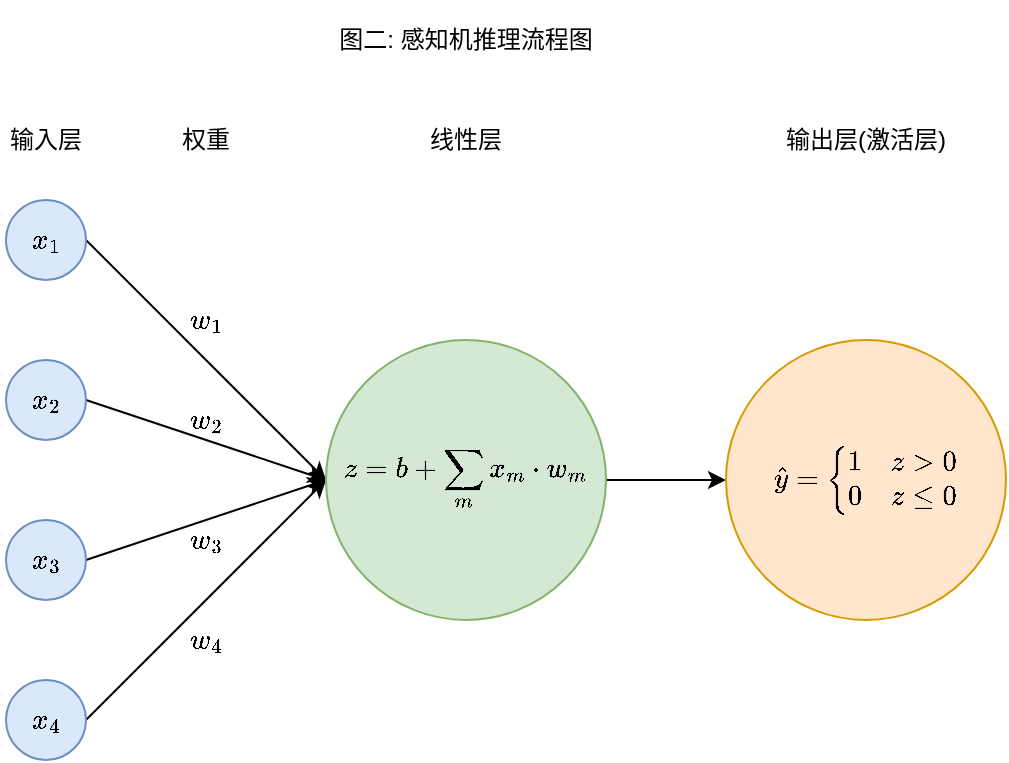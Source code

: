 <mxfile version="22.1.16" type="device" pages="5">
  <diagram id="07j1OjhgAhYcBWjfCWoS" name="perceptron">
    <mxGraphModel dx="1036" dy="615" grid="1" gridSize="10" guides="1" tooltips="1" connect="1" arrows="1" fold="1" page="1" pageScale="1" pageWidth="827" pageHeight="1169" math="1" shadow="0">
      <root>
        <mxCell id="0" />
        <mxCell id="1" parent="0" />
        <mxCell id="k7R2oD5fmh3lrp1kcowy-6" style="rounded=0;orthogonalLoop=1;jettySize=auto;html=1;exitX=1;exitY=0.5;exitDx=0;exitDy=0;entryX=0;entryY=0.5;entryDx=0;entryDy=0;" parent="1" source="k7R2oD5fmh3lrp1kcowy-1" target="k7R2oD5fmh3lrp1kcowy-5" edge="1">
          <mxGeometry relative="1" as="geometry" />
        </mxCell>
        <mxCell id="k7R2oD5fmh3lrp1kcowy-1" value="$$x_1$$" style="ellipse;whiteSpace=wrap;html=1;aspect=fixed;fillColor=#dae8fc;strokeColor=#6c8ebf;" parent="1" vertex="1">
          <mxGeometry x="120" y="140" width="40" height="40" as="geometry" />
        </mxCell>
        <mxCell id="k7R2oD5fmh3lrp1kcowy-7" style="edgeStyle=none;rounded=0;orthogonalLoop=1;jettySize=auto;html=1;exitX=1;exitY=0.5;exitDx=0;exitDy=0;entryX=0;entryY=0.5;entryDx=0;entryDy=0;" parent="1" source="k7R2oD5fmh3lrp1kcowy-2" target="k7R2oD5fmh3lrp1kcowy-5" edge="1">
          <mxGeometry relative="1" as="geometry" />
        </mxCell>
        <mxCell id="k7R2oD5fmh3lrp1kcowy-2" value="&lt;span style=&quot;white-space: normal&quot;&gt;$$x_2$$&lt;/span&gt;" style="ellipse;whiteSpace=wrap;html=1;aspect=fixed;fillColor=#dae8fc;strokeColor=#6c8ebf;" parent="1" vertex="1">
          <mxGeometry x="120" y="220" width="40" height="40" as="geometry" />
        </mxCell>
        <mxCell id="k7R2oD5fmh3lrp1kcowy-9" style="edgeStyle=none;rounded=0;orthogonalLoop=1;jettySize=auto;html=1;exitX=1;exitY=0.5;exitDx=0;exitDy=0;entryX=0;entryY=0.5;entryDx=0;entryDy=0;" parent="1" source="k7R2oD5fmh3lrp1kcowy-3" target="k7R2oD5fmh3lrp1kcowy-5" edge="1">
          <mxGeometry relative="1" as="geometry" />
        </mxCell>
        <mxCell id="k7R2oD5fmh3lrp1kcowy-3" value="&lt;span style=&quot;white-space: normal&quot;&gt;$$x_3$$&lt;/span&gt;" style="ellipse;whiteSpace=wrap;html=1;aspect=fixed;fillColor=#dae8fc;strokeColor=#6c8ebf;" parent="1" vertex="1">
          <mxGeometry x="120" y="300" width="40" height="40" as="geometry" />
        </mxCell>
        <mxCell id="k7R2oD5fmh3lrp1kcowy-10" style="edgeStyle=none;rounded=0;orthogonalLoop=1;jettySize=auto;html=1;exitX=1;exitY=0.5;exitDx=0;exitDy=0;entryX=0;entryY=0.5;entryDx=0;entryDy=0;" parent="1" source="k7R2oD5fmh3lrp1kcowy-4" target="k7R2oD5fmh3lrp1kcowy-5" edge="1">
          <mxGeometry relative="1" as="geometry" />
        </mxCell>
        <mxCell id="k7R2oD5fmh3lrp1kcowy-4" value="&lt;span style=&quot;white-space: normal&quot;&gt;$$x_4$$&lt;/span&gt;" style="ellipse;whiteSpace=wrap;html=1;aspect=fixed;fillColor=#dae8fc;strokeColor=#6c8ebf;" parent="1" vertex="1">
          <mxGeometry x="120" y="380" width="40" height="40" as="geometry" />
        </mxCell>
        <mxCell id="k7R2oD5fmh3lrp1kcowy-19" style="edgeStyle=none;rounded=0;orthogonalLoop=1;jettySize=auto;html=1;exitX=1;exitY=0.5;exitDx=0;exitDy=0;entryX=0;entryY=0.5;entryDx=0;entryDy=0;" parent="1" source="k7R2oD5fmh3lrp1kcowy-5" target="k7R2oD5fmh3lrp1kcowy-18" edge="1">
          <mxGeometry relative="1" as="geometry" />
        </mxCell>
        <mxCell id="k7R2oD5fmh3lrp1kcowy-5" value="$$z = b + \sum_m x_m \cdot w_m$$" style="ellipse;whiteSpace=wrap;html=1;aspect=fixed;fillColor=#d5e8d4;strokeColor=#82b366;" parent="1" vertex="1">
          <mxGeometry x="280" y="210" width="140" height="140" as="geometry" />
        </mxCell>
        <mxCell id="k7R2oD5fmh3lrp1kcowy-14" value="$$w_1$$" style="text;html=1;strokeColor=none;fillColor=none;align=center;verticalAlign=middle;whiteSpace=wrap;rounded=0;" parent="1" vertex="1">
          <mxGeometry x="200" y="180" width="40" height="40" as="geometry" />
        </mxCell>
        <mxCell id="k7R2oD5fmh3lrp1kcowy-15" value="$$w_2$$" style="text;html=1;strokeColor=none;fillColor=none;align=center;verticalAlign=middle;whiteSpace=wrap;rounded=0;" parent="1" vertex="1">
          <mxGeometry x="200" y="230" width="40" height="40" as="geometry" />
        </mxCell>
        <mxCell id="k7R2oD5fmh3lrp1kcowy-16" value="$$w_3$$" style="text;html=1;strokeColor=none;fillColor=none;align=center;verticalAlign=middle;whiteSpace=wrap;rounded=0;" parent="1" vertex="1">
          <mxGeometry x="200" y="290" width="40" height="40" as="geometry" />
        </mxCell>
        <mxCell id="k7R2oD5fmh3lrp1kcowy-17" value="$$w_4$$" style="text;html=1;strokeColor=none;fillColor=none;align=center;verticalAlign=middle;whiteSpace=wrap;rounded=0;" parent="1" vertex="1">
          <mxGeometry x="200" y="340" width="40" height="40" as="geometry" />
        </mxCell>
        <mxCell id="k7R2oD5fmh3lrp1kcowy-18" value="$$\hat{y} = \begin{cases}1 &amp;amp; z \gt 0 \\ 0 &amp;amp; z \le 0\end{cases}$$" style="ellipse;whiteSpace=wrap;html=1;aspect=fixed;fillColor=#ffe6cc;strokeColor=#d79b00;" parent="1" vertex="1">
          <mxGeometry x="480" y="210" width="140" height="140" as="geometry" />
        </mxCell>
        <mxCell id="k7R2oD5fmh3lrp1kcowy-22" value="输入层" style="text;html=1;strokeColor=none;fillColor=none;align=center;verticalAlign=middle;whiteSpace=wrap;rounded=0;" parent="1" vertex="1">
          <mxGeometry x="120" y="100" width="40" height="20" as="geometry" />
        </mxCell>
        <mxCell id="k7R2oD5fmh3lrp1kcowy-23" value="权重" style="text;html=1;strokeColor=none;fillColor=none;align=center;verticalAlign=middle;whiteSpace=wrap;rounded=0;" parent="1" vertex="1">
          <mxGeometry x="200" y="100" width="40" height="20" as="geometry" />
        </mxCell>
        <mxCell id="k7R2oD5fmh3lrp1kcowy-25" value="线性层" style="text;html=1;strokeColor=none;fillColor=none;align=center;verticalAlign=middle;whiteSpace=wrap;rounded=0;" parent="1" vertex="1">
          <mxGeometry x="300" y="100" width="100" height="20" as="geometry" />
        </mxCell>
        <mxCell id="k7R2oD5fmh3lrp1kcowy-26" value="输出层(激活层)" style="text;html=1;strokeColor=none;fillColor=none;align=center;verticalAlign=middle;whiteSpace=wrap;rounded=0;" parent="1" vertex="1">
          <mxGeometry x="500" y="100" width="100" height="20" as="geometry" />
        </mxCell>
        <mxCell id="M_rCqGc4cpTwyKYhd22f-1" value="图二: 感知机推理流程图" style="text;html=1;strokeColor=none;fillColor=none;align=center;verticalAlign=middle;whiteSpace=wrap;rounded=0;" parent="1" vertex="1">
          <mxGeometry x="230" y="40" width="240" height="40" as="geometry" />
        </mxCell>
      </root>
    </mxGraphModel>
  </diagram>
  <diagram id="bD-orjiaFTkR2c7tQNlM" name="mlp">
    <mxGraphModel dx="1036" dy="615" grid="1" gridSize="10" guides="1" tooltips="1" connect="1" arrows="1" fold="1" page="1" pageScale="1" pageWidth="827" pageHeight="1169" math="1" shadow="0">
      <root>
        <mxCell id="NwXD3T8wOUbDdyyc-TCx-0" />
        <mxCell id="NwXD3T8wOUbDdyyc-TCx-1" parent="NwXD3T8wOUbDdyyc-TCx-0" />
        <mxCell id="jO3w2buOH5sLTsNzgfNj-0" style="rounded=0;orthogonalLoop=1;jettySize=auto;html=1;exitX=1;exitY=0.5;exitDx=0;exitDy=0;entryX=0;entryY=0.5;entryDx=0;entryDy=0;" parent="NwXD3T8wOUbDdyyc-TCx-1" source="jO3w2buOH5sLTsNzgfNj-1" target="jO3w2buOH5sLTsNzgfNj-9" edge="1">
          <mxGeometry relative="1" as="geometry" />
        </mxCell>
        <mxCell id="jO3w2buOH5sLTsNzgfNj-49" style="edgeStyle=none;rounded=0;orthogonalLoop=1;jettySize=auto;html=1;exitX=1;exitY=0.5;exitDx=0;exitDy=0;entryX=0;entryY=0.5;entryDx=0;entryDy=0;" parent="NwXD3T8wOUbDdyyc-TCx-1" source="jO3w2buOH5sLTsNzgfNj-1" target="jO3w2buOH5sLTsNzgfNj-48" edge="1">
          <mxGeometry relative="1" as="geometry" />
        </mxCell>
        <mxCell id="jO3w2buOH5sLTsNzgfNj-1" value="$$x_1$$" style="ellipse;whiteSpace=wrap;html=1;aspect=fixed;fillColor=#dae8fc;strokeColor=#6c8ebf;" parent="NwXD3T8wOUbDdyyc-TCx-1" vertex="1">
          <mxGeometry x="40" y="280" width="40" height="40" as="geometry" />
        </mxCell>
        <mxCell id="jO3w2buOH5sLTsNzgfNj-2" style="edgeStyle=none;rounded=0;orthogonalLoop=1;jettySize=auto;html=1;exitX=1;exitY=0.5;exitDx=0;exitDy=0;entryX=0;entryY=0.5;entryDx=0;entryDy=0;" parent="NwXD3T8wOUbDdyyc-TCx-1" source="jO3w2buOH5sLTsNzgfNj-3" target="jO3w2buOH5sLTsNzgfNj-9" edge="1">
          <mxGeometry relative="1" as="geometry" />
        </mxCell>
        <mxCell id="jO3w2buOH5sLTsNzgfNj-50" style="edgeStyle=none;rounded=0;orthogonalLoop=1;jettySize=auto;html=1;exitX=1;exitY=0.5;exitDx=0;exitDy=0;" parent="NwXD3T8wOUbDdyyc-TCx-1" source="jO3w2buOH5sLTsNzgfNj-3" edge="1">
          <mxGeometry relative="1" as="geometry">
            <mxPoint x="280" y="540" as="targetPoint" />
          </mxGeometry>
        </mxCell>
        <mxCell id="jO3w2buOH5sLTsNzgfNj-3" value="&lt;span style=&quot;white-space: normal&quot;&gt;$$x_2$$&lt;/span&gt;" style="ellipse;whiteSpace=wrap;html=1;aspect=fixed;fillColor=#dae8fc;strokeColor=#6c8ebf;" parent="NwXD3T8wOUbDdyyc-TCx-1" vertex="1">
          <mxGeometry x="40" y="360" width="40" height="40" as="geometry" />
        </mxCell>
        <mxCell id="jO3w2buOH5sLTsNzgfNj-4" style="edgeStyle=none;rounded=0;orthogonalLoop=1;jettySize=auto;html=1;exitX=1;exitY=0.5;exitDx=0;exitDy=0;entryX=0;entryY=0.5;entryDx=0;entryDy=0;" parent="NwXD3T8wOUbDdyyc-TCx-1" source="jO3w2buOH5sLTsNzgfNj-5" target="jO3w2buOH5sLTsNzgfNj-9" edge="1">
          <mxGeometry relative="1" as="geometry" />
        </mxCell>
        <mxCell id="jO3w2buOH5sLTsNzgfNj-51" style="edgeStyle=none;rounded=0;orthogonalLoop=1;jettySize=auto;html=1;exitX=1;exitY=0.5;exitDx=0;exitDy=0;" parent="NwXD3T8wOUbDdyyc-TCx-1" source="jO3w2buOH5sLTsNzgfNj-5" edge="1">
          <mxGeometry relative="1" as="geometry">
            <mxPoint x="280" y="540" as="targetPoint" />
          </mxGeometry>
        </mxCell>
        <mxCell id="jO3w2buOH5sLTsNzgfNj-5" value="&lt;span style=&quot;white-space: normal&quot;&gt;$$x_3$$&lt;/span&gt;" style="ellipse;whiteSpace=wrap;html=1;aspect=fixed;fillColor=#dae8fc;strokeColor=#6c8ebf;" parent="NwXD3T8wOUbDdyyc-TCx-1" vertex="1">
          <mxGeometry x="40" y="440" width="40" height="40" as="geometry" />
        </mxCell>
        <mxCell id="jO3w2buOH5sLTsNzgfNj-6" style="edgeStyle=none;rounded=0;orthogonalLoop=1;jettySize=auto;html=1;exitX=1;exitY=0.5;exitDx=0;exitDy=0;entryX=0;entryY=0.5;entryDx=0;entryDy=0;" parent="NwXD3T8wOUbDdyyc-TCx-1" source="jO3w2buOH5sLTsNzgfNj-7" target="jO3w2buOH5sLTsNzgfNj-9" edge="1">
          <mxGeometry relative="1" as="geometry" />
        </mxCell>
        <mxCell id="jO3w2buOH5sLTsNzgfNj-52" style="edgeStyle=none;rounded=0;orthogonalLoop=1;jettySize=auto;html=1;exitX=1;exitY=0.5;exitDx=0;exitDy=0;" parent="NwXD3T8wOUbDdyyc-TCx-1" source="jO3w2buOH5sLTsNzgfNj-7" edge="1">
          <mxGeometry relative="1" as="geometry">
            <mxPoint x="280" y="540" as="targetPoint" />
          </mxGeometry>
        </mxCell>
        <mxCell id="jO3w2buOH5sLTsNzgfNj-7" value="&lt;span style=&quot;white-space: normal&quot;&gt;$$x_4$$&lt;/span&gt;" style="ellipse;whiteSpace=wrap;html=1;aspect=fixed;fillColor=#dae8fc;strokeColor=#6c8ebf;" parent="NwXD3T8wOUbDdyyc-TCx-1" vertex="1">
          <mxGeometry x="40" y="520" width="40" height="40" as="geometry" />
        </mxCell>
        <mxCell id="jO3w2buOH5sLTsNzgfNj-53" style="edgeStyle=none;rounded=0;orthogonalLoop=1;jettySize=auto;html=1;exitX=1;exitY=0.5;exitDx=0;exitDy=0;entryX=0;entryY=0.5;entryDx=0;entryDy=0;" parent="NwXD3T8wOUbDdyyc-TCx-1" source="jO3w2buOH5sLTsNzgfNj-9" target="jO3w2buOH5sLTsNzgfNj-34" edge="1">
          <mxGeometry relative="1" as="geometry" />
        </mxCell>
        <mxCell id="jO3w2buOH5sLTsNzgfNj-9" value="$$a_1 = \sigma \left ( b^h_1 + \sum_m x_m \cdot w^h_{1m} \right )$$" style="ellipse;whiteSpace=wrap;html=1;aspect=fixed;fillColor=#d5e8d4;strokeColor=#82b366;" parent="NwXD3T8wOUbDdyyc-TCx-1" vertex="1">
          <mxGeometry x="279" y="200" width="200" height="200" as="geometry" />
        </mxCell>
        <mxCell id="jO3w2buOH5sLTsNzgfNj-34" value="$$\hat{y} = b^o + \sum_n a_n \cdot w_n^o$$" style="ellipse;whiteSpace=wrap;html=1;aspect=fixed;fillColor=#ffe6cc;strokeColor=#d79b00;" parent="NwXD3T8wOUbDdyyc-TCx-1" vertex="1">
          <mxGeometry x="600" y="340" width="160" height="160" as="geometry" />
        </mxCell>
        <mxCell id="jO3w2buOH5sLTsNzgfNj-67" style="edgeStyle=none;rounded=0;orthogonalLoop=1;jettySize=auto;html=1;exitX=1;exitY=0.5;exitDx=0;exitDy=0;entryX=0;entryY=0.5;entryDx=0;entryDy=0;" parent="NwXD3T8wOUbDdyyc-TCx-1" source="jO3w2buOH5sLTsNzgfNj-48" target="jO3w2buOH5sLTsNzgfNj-34" edge="1">
          <mxGeometry relative="1" as="geometry" />
        </mxCell>
        <mxCell id="jO3w2buOH5sLTsNzgfNj-48" value="$$a_2 = \sigma \left ( b^h_2 + \sum_m x_m \cdot w^h_{2m} \right )$$" style="ellipse;whiteSpace=wrap;html=1;aspect=fixed;fillColor=#d5e8d4;strokeColor=#82b366;" parent="NwXD3T8wOUbDdyyc-TCx-1" vertex="1">
          <mxGeometry x="279" y="440" width="200" height="200" as="geometry" />
        </mxCell>
        <mxCell id="jO3w2buOH5sLTsNzgfNj-55" value="$$w^h_{11}$$" style="text;html=1;strokeColor=none;fillColor=none;align=center;verticalAlign=middle;whiteSpace=wrap;rounded=0;" parent="NwXD3T8wOUbDdyyc-TCx-1" vertex="1">
          <mxGeometry x="180" y="280" width="40" height="20" as="geometry" />
        </mxCell>
        <mxCell id="jO3w2buOH5sLTsNzgfNj-56" value="$$w^h_{12}$$" style="text;html=1;strokeColor=none;fillColor=none;align=center;verticalAlign=middle;whiteSpace=wrap;rounded=0;" parent="NwXD3T8wOUbDdyyc-TCx-1" vertex="1">
          <mxGeometry x="180" y="309" width="40" height="20" as="geometry" />
        </mxCell>
        <mxCell id="jO3w2buOH5sLTsNzgfNj-59" value="$$w^h_{13}$$" style="text;html=1;strokeColor=none;fillColor=none;align=center;verticalAlign=middle;whiteSpace=wrap;rounded=0;" parent="NwXD3T8wOUbDdyyc-TCx-1" vertex="1">
          <mxGeometry x="180" y="337" width="40" height="20" as="geometry" />
        </mxCell>
        <mxCell id="jO3w2buOH5sLTsNzgfNj-60" value="$$w^h_{14}$$" style="text;html=1;strokeColor=none;fillColor=none;align=center;verticalAlign=middle;whiteSpace=wrap;rounded=0;" parent="NwXD3T8wOUbDdyyc-TCx-1" vertex="1">
          <mxGeometry x="180" y="364" width="40" height="20" as="geometry" />
        </mxCell>
        <mxCell id="jO3w2buOH5sLTsNzgfNj-61" value="$$w^h_{21}$$" style="text;html=1;strokeColor=none;fillColor=none;align=center;verticalAlign=middle;whiteSpace=wrap;rounded=0;" parent="NwXD3T8wOUbDdyyc-TCx-1" vertex="1">
          <mxGeometry x="180" y="450" width="40" height="20" as="geometry" />
        </mxCell>
        <mxCell id="jO3w2buOH5sLTsNzgfNj-62" value="$$w^h_{22}$$" style="text;html=1;strokeColor=none;fillColor=none;align=center;verticalAlign=middle;whiteSpace=wrap;rounded=0;" parent="NwXD3T8wOUbDdyyc-TCx-1" vertex="1">
          <mxGeometry x="180" y="480" width="40" height="20" as="geometry" />
        </mxCell>
        <mxCell id="jO3w2buOH5sLTsNzgfNj-63" value="$$w^h_{23}$$" style="text;html=1;strokeColor=none;fillColor=none;align=center;verticalAlign=middle;whiteSpace=wrap;rounded=0;" parent="NwXD3T8wOUbDdyyc-TCx-1" vertex="1">
          <mxGeometry x="180" y="510" width="40" height="20" as="geometry" />
        </mxCell>
        <mxCell id="jO3w2buOH5sLTsNzgfNj-64" value="$$w^h_{24}$$" style="text;html=1;strokeColor=none;fillColor=none;align=center;verticalAlign=middle;whiteSpace=wrap;rounded=0;" parent="NwXD3T8wOUbDdyyc-TCx-1" vertex="1">
          <mxGeometry x="180" y="540" width="40" height="20" as="geometry" />
        </mxCell>
        <mxCell id="jO3w2buOH5sLTsNzgfNj-65" value="$$w^o_1$$" style="text;html=1;strokeColor=none;fillColor=none;align=center;verticalAlign=middle;whiteSpace=wrap;rounded=0;" parent="NwXD3T8wOUbDdyyc-TCx-1" vertex="1">
          <mxGeometry x="519.5" y="330" width="40" height="20" as="geometry" />
        </mxCell>
        <mxCell id="jO3w2buOH5sLTsNzgfNj-68" value="$$w^o_2$$" style="text;html=1;strokeColor=none;fillColor=none;align=center;verticalAlign=middle;whiteSpace=wrap;rounded=0;" parent="NwXD3T8wOUbDdyyc-TCx-1" vertex="1">
          <mxGeometry x="519.5" y="486" width="40" height="20" as="geometry" />
        </mxCell>
        <mxCell id="jO3w2buOH5sLTsNzgfNj-69" value="输入层" style="text;html=1;strokeColor=none;fillColor=none;align=center;verticalAlign=middle;whiteSpace=wrap;rounded=0;" parent="NwXD3T8wOUbDdyyc-TCx-1" vertex="1">
          <mxGeometry x="40" y="160" width="40" height="20" as="geometry" />
        </mxCell>
        <mxCell id="jO3w2buOH5sLTsNzgfNj-70" value="隐藏层" style="text;html=1;strokeColor=none;fillColor=none;align=center;verticalAlign=middle;whiteSpace=wrap;rounded=0;" parent="NwXD3T8wOUbDdyyc-TCx-1" vertex="1">
          <mxGeometry x="359" y="160" width="40" height="20" as="geometry" />
        </mxCell>
        <mxCell id="jO3w2buOH5sLTsNzgfNj-71" value="输出层" style="text;html=1;strokeColor=none;fillColor=none;align=center;verticalAlign=middle;whiteSpace=wrap;rounded=0;" parent="NwXD3T8wOUbDdyyc-TCx-1" vertex="1">
          <mxGeometry x="660" y="160" width="40" height="20" as="geometry" />
        </mxCell>
        <mxCell id="9asgupnU7EY5UD5mLHj6-0" value="隐藏层权重" style="text;html=1;strokeColor=none;fillColor=none;align=center;verticalAlign=middle;whiteSpace=wrap;rounded=0;" parent="NwXD3T8wOUbDdyyc-TCx-1" vertex="1">
          <mxGeometry x="165" y="160" width="70" height="20" as="geometry" />
        </mxCell>
        <mxCell id="9asgupnU7EY5UD5mLHj6-1" value="输出层权重" style="text;html=1;strokeColor=none;fillColor=none;align=center;verticalAlign=middle;whiteSpace=wrap;rounded=0;" parent="NwXD3T8wOUbDdyyc-TCx-1" vertex="1">
          <mxGeometry x="504.5" y="160" width="70" height="20" as="geometry" />
        </mxCell>
        <mxCell id="9asgupnU7EY5UD5mLHj6-2" value="图四: 多层感知机推理流程图" style="text;html=1;strokeColor=none;fillColor=none;align=center;verticalAlign=middle;whiteSpace=wrap;rounded=0;" parent="NwXD3T8wOUbDdyyc-TCx-1" vertex="1">
          <mxGeometry x="298.25" y="100" width="161.5" height="30" as="geometry" />
        </mxCell>
      </root>
    </mxGraphModel>
  </diagram>
  <diagram id="gaBeargc1RUTiIyuK05J" name="step function">
    <mxGraphModel dx="714" dy="424" grid="1" gridSize="10" guides="1" tooltips="1" connect="1" arrows="1" fold="1" page="1" pageScale="1" pageWidth="827" pageHeight="1169" math="0" shadow="0">
      <root>
        <mxCell id="0" />
        <mxCell id="1" parent="0" />
        <mxCell id="YMrkLeCxfLWU9LRbLV9N-3" value="" style="endArrow=classic;html=1;rounded=0;" parent="1" edge="1">
          <mxGeometry width="50" height="50" relative="1" as="geometry">
            <mxPoint x="220" y="320" as="sourcePoint" />
            <mxPoint x="400" y="320" as="targetPoint" />
          </mxGeometry>
        </mxCell>
        <mxCell id="YMrkLeCxfLWU9LRbLV9N-4" value="" style="endArrow=classic;html=1;rounded=0;" parent="1" edge="1">
          <mxGeometry width="50" height="50" relative="1" as="geometry">
            <mxPoint x="220" y="320" as="sourcePoint" />
            <mxPoint x="220" y="120" as="targetPoint" />
          </mxGeometry>
        </mxCell>
        <mxCell id="YMrkLeCxfLWU9LRbLV9N-9" value="" style="endArrow=none;html=1;rounded=0;curved=1;" parent="1" edge="1">
          <mxGeometry width="50" height="50" relative="1" as="geometry">
            <mxPoint x="240" y="260" as="sourcePoint" />
            <mxPoint x="380" y="300" as="targetPoint" />
            <Array as="points">
              <mxPoint x="300" y="30" />
            </Array>
          </mxGeometry>
        </mxCell>
        <mxCell id="YMrkLeCxfLWU9LRbLV9N-10" value="" style="endArrow=none;dashed=1;html=1;dashPattern=1 4;strokeWidth=1;rounded=0;" parent="1" edge="1">
          <mxGeometry width="50" height="50" relative="1" as="geometry">
            <mxPoint x="240" y="320" as="sourcePoint" />
            <mxPoint x="240" y="140" as="targetPoint" />
          </mxGeometry>
        </mxCell>
        <mxCell id="YMrkLeCxfLWU9LRbLV9N-11" value="" style="endArrow=none;dashed=1;html=1;dashPattern=1 4;strokeWidth=1;rounded=0;" parent="1" edge="1">
          <mxGeometry width="50" height="50" relative="1" as="geometry">
            <mxPoint x="260" y="320" as="sourcePoint" />
            <mxPoint x="260" y="140" as="targetPoint" />
          </mxGeometry>
        </mxCell>
        <mxCell id="YMrkLeCxfLWU9LRbLV9N-12" value="" style="endArrow=none;dashed=1;html=1;dashPattern=1 4;strokeWidth=1;rounded=0;" parent="1" edge="1">
          <mxGeometry width="50" height="50" relative="1" as="geometry">
            <mxPoint x="280" y="320" as="sourcePoint" />
            <mxPoint x="280" y="140" as="targetPoint" />
          </mxGeometry>
        </mxCell>
        <mxCell id="YMrkLeCxfLWU9LRbLV9N-13" value="" style="endArrow=none;dashed=1;html=1;dashPattern=1 4;strokeWidth=1;rounded=0;" parent="1" edge="1">
          <mxGeometry width="50" height="50" relative="1" as="geometry">
            <mxPoint x="300" y="320" as="sourcePoint" />
            <mxPoint x="300" y="140" as="targetPoint" />
          </mxGeometry>
        </mxCell>
        <mxCell id="YMrkLeCxfLWU9LRbLV9N-14" value="" style="endArrow=none;dashed=1;html=1;dashPattern=1 4;strokeWidth=1;rounded=0;" parent="1" edge="1">
          <mxGeometry width="50" height="50" relative="1" as="geometry">
            <mxPoint x="320" y="320" as="sourcePoint" />
            <mxPoint x="320" y="140" as="targetPoint" />
          </mxGeometry>
        </mxCell>
        <mxCell id="YMrkLeCxfLWU9LRbLV9N-15" value="" style="endArrow=none;dashed=1;html=1;dashPattern=1 4;strokeWidth=1;rounded=0;" parent="1" edge="1">
          <mxGeometry width="50" height="50" relative="1" as="geometry">
            <mxPoint x="340" y="320" as="sourcePoint" />
            <mxPoint x="340" y="140" as="targetPoint" />
          </mxGeometry>
        </mxCell>
        <mxCell id="YMrkLeCxfLWU9LRbLV9N-16" value="" style="endArrow=none;dashed=1;html=1;dashPattern=1 4;strokeWidth=1;rounded=0;" parent="1" edge="1">
          <mxGeometry width="50" height="50" relative="1" as="geometry">
            <mxPoint x="360" y="320" as="sourcePoint" />
            <mxPoint x="360" y="140" as="targetPoint" />
          </mxGeometry>
        </mxCell>
        <mxCell id="YMrkLeCxfLWU9LRbLV9N-17" value="" style="endArrow=none;dashed=1;html=1;dashPattern=1 4;strokeWidth=1;rounded=0;" parent="1" edge="1">
          <mxGeometry width="50" height="50" relative="1" as="geometry">
            <mxPoint x="380" y="320" as="sourcePoint" />
            <mxPoint x="380" y="140" as="targetPoint" />
          </mxGeometry>
        </mxCell>
        <mxCell id="JQkJQhzkgCKPQ_nA2-p9-6" value="" style="endArrow=none;html=1;rounded=0;fillColor=#d80073;strokeColor=#A50040;strokeWidth=2;" parent="1" edge="1">
          <mxGeometry width="50" height="50" relative="1" as="geometry">
            <mxPoint x="240" y="230" as="sourcePoint" />
            <mxPoint x="260" y="230" as="targetPoint" />
          </mxGeometry>
        </mxCell>
        <mxCell id="JQkJQhzkgCKPQ_nA2-p9-7" value="" style="endArrow=none;html=1;rounded=0;fillColor=#d80073;strokeColor=#A50040;strokeWidth=2;" parent="1" edge="1">
          <mxGeometry width="50" height="50" relative="1" as="geometry">
            <mxPoint x="260" y="180" as="sourcePoint" />
            <mxPoint x="280" y="180" as="targetPoint" />
          </mxGeometry>
        </mxCell>
        <mxCell id="JQkJQhzkgCKPQ_nA2-p9-8" value="" style="endArrow=none;html=1;rounded=0;fillColor=#d80073;strokeColor=#A50040;strokeWidth=2;" parent="1" edge="1">
          <mxGeometry width="50" height="50" relative="1" as="geometry">
            <mxPoint x="280" y="159" as="sourcePoint" />
            <mxPoint x="300" y="159" as="targetPoint" />
          </mxGeometry>
        </mxCell>
        <mxCell id="JQkJQhzkgCKPQ_nA2-p9-9" value="" style="endArrow=none;html=1;rounded=0;fillColor=#d80073;strokeColor=#A50040;strokeWidth=2;" parent="1" edge="1">
          <mxGeometry width="50" height="50" relative="1" as="geometry">
            <mxPoint x="300" y="161" as="sourcePoint" />
            <mxPoint x="320" y="161" as="targetPoint" />
          </mxGeometry>
        </mxCell>
        <mxCell id="JQkJQhzkgCKPQ_nA2-p9-10" value="" style="endArrow=none;html=1;rounded=0;fillColor=#d80073;strokeColor=#A50040;strokeWidth=2;" parent="1" edge="1">
          <mxGeometry width="50" height="50" relative="1" as="geometry">
            <mxPoint x="320" y="180" as="sourcePoint" />
            <mxPoint x="340" y="180" as="targetPoint" />
          </mxGeometry>
        </mxCell>
        <mxCell id="JQkJQhzkgCKPQ_nA2-p9-11" value="" style="endArrow=none;html=1;rounded=0;fillColor=#d80073;strokeColor=#A50040;strokeWidth=2;" parent="1" edge="1">
          <mxGeometry width="50" height="50" relative="1" as="geometry">
            <mxPoint x="340" y="218" as="sourcePoint" />
            <mxPoint x="360" y="218" as="targetPoint" />
          </mxGeometry>
        </mxCell>
        <mxCell id="JQkJQhzkgCKPQ_nA2-p9-12" value="" style="endArrow=none;html=1;rounded=0;fillColor=#d80073;strokeColor=#A50040;strokeWidth=2;" parent="1" edge="1">
          <mxGeometry width="50" height="50" relative="1" as="geometry">
            <mxPoint x="360" y="265" as="sourcePoint" />
            <mxPoint x="380" y="265" as="targetPoint" />
          </mxGeometry>
        </mxCell>
        <mxCell id="tsq9nJZdH8g-1oGjSY6N-1" value="&lt;font face=&quot;Times New Roman&quot;&gt;图五: step 函数示意图&lt;/font&gt;" style="text;html=1;strokeColor=none;fillColor=none;align=center;verticalAlign=middle;whiteSpace=wrap;rounded=0;" parent="1" vertex="1">
          <mxGeometry x="240" y="80" width="120" height="30" as="geometry" />
        </mxCell>
      </root>
    </mxGraphModel>
  </diagram>
  <diagram id="1sW1yDcIIXtm3SchqbSa" name="single_input_mlp">
    <mxGraphModel dx="1036" dy="615" grid="1" gridSize="10" guides="1" tooltips="1" connect="1" arrows="1" fold="1" page="1" pageScale="1" pageWidth="827" pageHeight="1169" math="1" shadow="0">
      <root>
        <mxCell id="0" />
        <mxCell id="1" parent="0" />
        <mxCell id="MLGsUJik3vQjOt88yTgo-40" style="rounded=0;orthogonalLoop=1;jettySize=auto;html=1;exitX=1;exitY=0.5;exitDx=0;exitDy=0;entryX=0;entryY=0.5;entryDx=0;entryDy=0;" parent="1" source="MLGsUJik3vQjOt88yTgo-14" target="MLGsUJik3vQjOt88yTgo-15" edge="1">
          <mxGeometry relative="1" as="geometry" />
        </mxCell>
        <mxCell id="MLGsUJik3vQjOt88yTgo-14" value="$$a_1 = \sigma ( x \cdot w^h_1 + b^h_1&amp;nbsp;)$$" style="ellipse;whiteSpace=wrap;html=1;aspect=fixed;fillColor=#d5e8d4;strokeColor=#82b366;" parent="1" vertex="1">
          <mxGeometry x="340" y="200" width="140" height="140" as="geometry" />
        </mxCell>
        <mxCell id="MLGsUJik3vQjOt88yTgo-15" value="$$\hat{y} = b^o + \sum_n a_n \cdot w^o_n$$" style="ellipse;whiteSpace=wrap;html=1;aspect=fixed;fillColor=#ffe6cc;strokeColor=#d79b00;" parent="1" vertex="1">
          <mxGeometry x="600" y="360" width="140" height="140" as="geometry" />
        </mxCell>
        <mxCell id="MLGsUJik3vQjOt88yTgo-28" value="输入层" style="text;html=1;strokeColor=none;fillColor=none;align=center;verticalAlign=middle;whiteSpace=wrap;rounded=0;" parent="1" vertex="1">
          <mxGeometry x="130" y="160" width="40" height="20" as="geometry" />
        </mxCell>
        <mxCell id="MLGsUJik3vQjOt88yTgo-29" value="隐藏层" style="text;html=1;strokeColor=none;fillColor=none;align=center;verticalAlign=middle;whiteSpace=wrap;rounded=0;" parent="1" vertex="1">
          <mxGeometry x="390" y="160" width="40" height="20" as="geometry" />
        </mxCell>
        <mxCell id="MLGsUJik3vQjOt88yTgo-30" value="输出层" style="text;html=1;strokeColor=none;fillColor=none;align=center;verticalAlign=middle;whiteSpace=wrap;rounded=0;" parent="1" vertex="1">
          <mxGeometry x="650" y="160" width="40" height="20" as="geometry" />
        </mxCell>
        <mxCell id="MLGsUJik3vQjOt88yTgo-31" value="隐藏层权重" style="text;html=1;strokeColor=none;fillColor=none;align=center;verticalAlign=middle;whiteSpace=wrap;rounded=0;" parent="1" vertex="1">
          <mxGeometry x="248" y="160" width="70" height="20" as="geometry" />
        </mxCell>
        <mxCell id="MLGsUJik3vQjOt88yTgo-32" value="输出层权重" style="text;html=1;strokeColor=none;fillColor=none;align=center;verticalAlign=middle;whiteSpace=wrap;rounded=0;" parent="1" vertex="1">
          <mxGeometry x="499.5" y="160" width="70" height="20" as="geometry" />
        </mxCell>
        <mxCell id="MLGsUJik3vQjOt88yTgo-33" value="图六: 单输入 MLP 流程图" style="text;html=1;strokeColor=none;fillColor=none;align=center;verticalAlign=middle;whiteSpace=wrap;rounded=0;" parent="1" vertex="1">
          <mxGeometry x="333" y="120" width="161.5" height="30" as="geometry" />
        </mxCell>
        <mxCell id="MLGsUJik3vQjOt88yTgo-41" style="rounded=0;orthogonalLoop=1;jettySize=auto;html=1;exitX=1;exitY=0.5;exitDx=0;exitDy=0;entryX=0;entryY=0.5;entryDx=0;entryDy=0;" parent="1" source="MLGsUJik3vQjOt88yTgo-34" target="MLGsUJik3vQjOt88yTgo-15" edge="1">
          <mxGeometry relative="1" as="geometry" />
        </mxCell>
        <mxCell id="MLGsUJik3vQjOt88yTgo-34" value="$$a_2 = \sigma ( x \cdot w^h_2 + b^h_2 )$$" style="ellipse;whiteSpace=wrap;html=1;aspect=fixed;fillColor=#d5e8d4;strokeColor=#82b366;" parent="1" vertex="1">
          <mxGeometry x="340" y="360" width="140" height="140" as="geometry" />
        </mxCell>
        <mxCell id="MLGsUJik3vQjOt88yTgo-42" style="rounded=0;orthogonalLoop=1;jettySize=auto;html=1;exitX=1;exitY=0.5;exitDx=0;exitDy=0;entryX=0;entryY=0.5;entryDx=0;entryDy=0;" parent="1" source="MLGsUJik3vQjOt88yTgo-36" target="MLGsUJik3vQjOt88yTgo-15" edge="1">
          <mxGeometry relative="1" as="geometry" />
        </mxCell>
        <mxCell id="MLGsUJik3vQjOt88yTgo-36" value="$$a_3 = \sigma ( x \cdot w^h_3 + b^h_3 )$$" style="ellipse;whiteSpace=wrap;html=1;aspect=fixed;fillColor=#d5e8d4;strokeColor=#82b366;" parent="1" vertex="1">
          <mxGeometry x="340" y="520" width="140" height="140" as="geometry" />
        </mxCell>
        <mxCell id="MLGsUJik3vQjOt88yTgo-44" style="rounded=0;orthogonalLoop=1;jettySize=auto;html=1;exitX=1;exitY=0.5;exitDx=0;exitDy=0;entryX=0;entryY=0.5;entryDx=0;entryDy=0;" parent="1" source="MLGsUJik3vQjOt88yTgo-43" target="MLGsUJik3vQjOt88yTgo-14" edge="1">
          <mxGeometry relative="1" as="geometry" />
        </mxCell>
        <mxCell id="MLGsUJik3vQjOt88yTgo-45" style="rounded=0;orthogonalLoop=1;jettySize=auto;html=1;exitX=1;exitY=0.5;exitDx=0;exitDy=0;entryX=0;entryY=0.5;entryDx=0;entryDy=0;" parent="1" source="MLGsUJik3vQjOt88yTgo-43" target="MLGsUJik3vQjOt88yTgo-34" edge="1">
          <mxGeometry relative="1" as="geometry" />
        </mxCell>
        <mxCell id="MLGsUJik3vQjOt88yTgo-46" style="rounded=0;orthogonalLoop=1;jettySize=auto;html=1;exitX=1;exitY=0.5;exitDx=0;exitDy=0;entryX=0;entryY=0.5;entryDx=0;entryDy=0;" parent="1" source="MLGsUJik3vQjOt88yTgo-43" target="MLGsUJik3vQjOt88yTgo-36" edge="1">
          <mxGeometry relative="1" as="geometry" />
        </mxCell>
        <mxCell id="MLGsUJik3vQjOt88yTgo-43" value="$$x$$" style="ellipse;whiteSpace=wrap;html=1;aspect=fixed;fillColor=#dae8fc;strokeColor=#6c8ebf;" parent="1" vertex="1">
          <mxGeometry x="80" y="360" width="140" height="140" as="geometry" />
        </mxCell>
        <mxCell id="MLGsUJik3vQjOt88yTgo-48" value="$$w^h_1$$" style="text;html=1;strokeColor=none;fillColor=none;align=center;verticalAlign=middle;whiteSpace=wrap;rounded=0;" parent="1" vertex="1">
          <mxGeometry x="253" y="310" width="60" height="30" as="geometry" />
        </mxCell>
        <mxCell id="MLGsUJik3vQjOt88yTgo-49" value="$$w^h_2$$" style="text;html=1;strokeColor=none;fillColor=none;align=center;verticalAlign=middle;whiteSpace=wrap;rounded=0;" parent="1" vertex="1">
          <mxGeometry x="253" y="400" width="60" height="30" as="geometry" />
        </mxCell>
        <mxCell id="MLGsUJik3vQjOt88yTgo-50" value="$$w^h_3$$" style="text;html=1;strokeColor=none;fillColor=none;align=center;verticalAlign=middle;whiteSpace=wrap;rounded=0;" parent="1" vertex="1">
          <mxGeometry x="253" y="480" width="60" height="30" as="geometry" />
        </mxCell>
        <mxCell id="MLGsUJik3vQjOt88yTgo-51" value="$$w^o_1$$" style="text;html=1;strokeColor=none;fillColor=none;align=center;verticalAlign=middle;whiteSpace=wrap;rounded=0;" parent="1" vertex="1">
          <mxGeometry x="504.5" y="310" width="60" height="30" as="geometry" />
        </mxCell>
        <mxCell id="MLGsUJik3vQjOt88yTgo-52" value="$$w^o_2$$" style="text;html=1;strokeColor=none;fillColor=none;align=center;verticalAlign=middle;whiteSpace=wrap;rounded=0;" parent="1" vertex="1">
          <mxGeometry x="504.5" y="400" width="60" height="30" as="geometry" />
        </mxCell>
        <mxCell id="MLGsUJik3vQjOt88yTgo-53" value="$$w^o_3$$" style="text;html=1;strokeColor=none;fillColor=none;align=center;verticalAlign=middle;whiteSpace=wrap;rounded=0;" parent="1" vertex="1">
          <mxGeometry x="504.5" y="480" width="60" height="30" as="geometry" />
        </mxCell>
      </root>
    </mxGraphModel>
  </diagram>
  <diagram id="hsfDWMmusgEUOFW7DZVS" name="computational_graph">
    <mxGraphModel dx="1036" dy="615" grid="1" gridSize="10" guides="1" tooltips="1" connect="1" arrows="1" fold="1" page="1" pageScale="1" pageWidth="827" pageHeight="1169" math="1" shadow="0">
      <root>
        <mxCell id="0" />
        <mxCell id="1" parent="0" />
        <mxCell id="OxWeYc3FaydY4S9qIedM-40" style="rounded=0;orthogonalLoop=1;jettySize=auto;html=1;exitX=1;exitY=0.5;exitDx=0;exitDy=0;entryX=0;entryY=0.5;entryDx=0;entryDy=0;" parent="1" source="OxWeYc3FaydY4S9qIedM-34" target="OxWeYc3FaydY4S9qIedM-38" edge="1">
          <mxGeometry relative="1" as="geometry" />
        </mxCell>
        <mxCell id="OxWeYc3FaydY4S9qIedM-58" style="rounded=0;orthogonalLoop=1;jettySize=auto;html=1;exitX=1;exitY=0.5;exitDx=0;exitDy=0;entryX=0;entryY=0.5;entryDx=0;entryDy=0;" parent="1" source="OxWeYc3FaydY4S9qIedM-34" target="OxWeYc3FaydY4S9qIedM-37" edge="1">
          <mxGeometry relative="1" as="geometry" />
        </mxCell>
        <mxCell id="OxWeYc3FaydY4S9qIedM-34" value="$$x_1$$" style="rounded=1;whiteSpace=wrap;html=1;fillColor=#dae8fc;strokeColor=#6c8ebf;" parent="1" vertex="1">
          <mxGeometry x="80" y="140" width="80" height="40" as="geometry" />
        </mxCell>
        <mxCell id="OxWeYc3FaydY4S9qIedM-43" style="rounded=0;orthogonalLoop=1;jettySize=auto;html=1;exitX=1;exitY=0.5;exitDx=0;exitDy=0;entryX=0;entryY=0.5;entryDx=0;entryDy=0;" parent="1" source="OxWeYc3FaydY4S9qIedM-36" target="OxWeYc3FaydY4S9qIedM-37" edge="1">
          <mxGeometry relative="1" as="geometry" />
        </mxCell>
        <mxCell id="OxWeYc3FaydY4S9qIedM-44" style="rounded=0;orthogonalLoop=1;jettySize=auto;html=1;exitX=1;exitY=0.5;exitDx=0;exitDy=0;entryX=0;entryY=0.5;entryDx=0;entryDy=0;" parent="1" source="OxWeYc3FaydY4S9qIedM-36" target="OxWeYc3FaydY4S9qIedM-38" edge="1">
          <mxGeometry relative="1" as="geometry" />
        </mxCell>
        <mxCell id="OxWeYc3FaydY4S9qIedM-36" value="$$x_2$$" style="rounded=1;whiteSpace=wrap;html=1;fillColor=#dae8fc;strokeColor=#6c8ebf;" parent="1" vertex="1">
          <mxGeometry x="80" y="260" width="80" height="40" as="geometry" />
        </mxCell>
        <mxCell id="OxWeYc3FaydY4S9qIedM-47" style="edgeStyle=orthogonalEdgeStyle;rounded=0;orthogonalLoop=1;jettySize=auto;html=1;exitX=1;exitY=0.5;exitDx=0;exitDy=0;entryX=0;entryY=0.5;entryDx=0;entryDy=0;dashed=1;" parent="1" source="OxWeYc3FaydY4S9qIedM-37" target="OxWeYc3FaydY4S9qIedM-46" edge="1">
          <mxGeometry relative="1" as="geometry" />
        </mxCell>
        <mxCell id="OxWeYc3FaydY4S9qIedM-37" value="$$z_1 = b^h_1 + \sum_m x_m \cdot w^h_{1m}$$" style="rounded=1;whiteSpace=wrap;html=1;fillColor=#d5e8d4;strokeColor=#82b366;" parent="1" vertex="1">
          <mxGeometry x="280" y="120" width="160" height="80" as="geometry" />
        </mxCell>
        <mxCell id="OxWeYc3FaydY4S9qIedM-49" style="edgeStyle=orthogonalEdgeStyle;rounded=0;orthogonalLoop=1;jettySize=auto;html=1;exitX=1;exitY=0.5;exitDx=0;exitDy=0;dashed=1;" parent="1" source="OxWeYc3FaydY4S9qIedM-38" target="OxWeYc3FaydY4S9qIedM-48" edge="1">
          <mxGeometry relative="1" as="geometry" />
        </mxCell>
        <mxCell id="OxWeYc3FaydY4S9qIedM-38" value="$$z_2 = b^h_2 + \sum_m x_m \cdot w^h_{2m}$$" style="rounded=1;whiteSpace=wrap;html=1;fillColor=#d5e8d4;strokeColor=#82b366;" parent="1" vertex="1">
          <mxGeometry x="280" y="240" width="160" height="80" as="geometry" />
        </mxCell>
        <mxCell id="OxWeYc3FaydY4S9qIedM-52" style="rounded=0;orthogonalLoop=1;jettySize=auto;html=1;exitX=1;exitY=0.5;exitDx=0;exitDy=0;entryX=0;entryY=0.5;entryDx=0;entryDy=0;" parent="1" source="OxWeYc3FaydY4S9qIedM-46" target="OxWeYc3FaydY4S9qIedM-51" edge="1">
          <mxGeometry relative="1" as="geometry" />
        </mxCell>
        <mxCell id="OxWeYc3FaydY4S9qIedM-46" value="$$a_1 = \sigma(z_1)$$" style="rounded=1;whiteSpace=wrap;html=1;fillColor=#d5e8d4;strokeColor=#82b366;" parent="1" vertex="1">
          <mxGeometry x="519.5" y="140" width="80" height="40" as="geometry" />
        </mxCell>
        <mxCell id="OxWeYc3FaydY4S9qIedM-53" style="rounded=0;orthogonalLoop=1;jettySize=auto;html=1;exitX=1;exitY=0.5;exitDx=0;exitDy=0;entryX=0;entryY=0.5;entryDx=0;entryDy=0;" parent="1" source="OxWeYc3FaydY4S9qIedM-48" target="OxWeYc3FaydY4S9qIedM-51" edge="1">
          <mxGeometry relative="1" as="geometry" />
        </mxCell>
        <mxCell id="OxWeYc3FaydY4S9qIedM-48" value="$$a_2 = \sigma(z_2)$$" style="rounded=1;whiteSpace=wrap;html=1;fillColor=#d5e8d4;strokeColor=#82b366;" parent="1" vertex="1">
          <mxGeometry x="519.5" y="260" width="80" height="40" as="geometry" />
        </mxCell>
        <mxCell id="OxWeYc3FaydY4S9qIedM-51" value="$$\hat{y} = b^o + \sum_n a_n \cdot w^o_n$$" style="rounded=1;whiteSpace=wrap;html=1;fillColor=#ffe6cc;strokeColor=#d79b00;" parent="1" vertex="1">
          <mxGeometry x="680" y="180" width="160" height="80" as="geometry" />
        </mxCell>
        <mxCell id="OxWeYc3FaydY4S9qIedM-54" value="$$w^o_1$$" style="text;html=1;strokeColor=none;fillColor=none;align=center;verticalAlign=middle;whiteSpace=wrap;rounded=0;" parent="1" vertex="1">
          <mxGeometry x="610" y="165" width="60" height="30" as="geometry" />
        </mxCell>
        <mxCell id="OxWeYc3FaydY4S9qIedM-55" value="$$w^o_2$$" style="text;html=1;strokeColor=none;fillColor=none;align=center;verticalAlign=middle;whiteSpace=wrap;rounded=0;" parent="1" vertex="1">
          <mxGeometry x="610" y="250" width="60" height="30" as="geometry" />
        </mxCell>
        <mxCell id="OxWeYc3FaydY4S9qIedM-56" value="$$w^h_{11}$$" style="text;html=1;strokeColor=none;fillColor=none;align=center;verticalAlign=middle;whiteSpace=wrap;rounded=0;" parent="1" vertex="1">
          <mxGeometry x="170" y="135" width="60" height="30" as="geometry" />
        </mxCell>
        <mxCell id="OxWeYc3FaydY4S9qIedM-59" value="$$w^h_{12}$$" style="text;html=1;strokeColor=none;fillColor=none;align=center;verticalAlign=middle;whiteSpace=wrap;rounded=0;" parent="1" vertex="1">
          <mxGeometry x="170" y="240" width="60" height="30" as="geometry" />
        </mxCell>
        <mxCell id="OxWeYc3FaydY4S9qIedM-61" value="$$w^h_{21}$$" style="text;html=1;strokeColor=none;fillColor=none;align=center;verticalAlign=middle;whiteSpace=wrap;rounded=0;" parent="1" vertex="1">
          <mxGeometry x="170" y="169" width="60" height="30" as="geometry" />
        </mxCell>
        <mxCell id="OxWeYc3FaydY4S9qIedM-62" value="$$w^h_{22}$$" style="text;html=1;strokeColor=none;fillColor=none;align=center;verticalAlign=middle;whiteSpace=wrap;rounded=0;" parent="1" vertex="1">
          <mxGeometry x="170" y="280" width="60" height="30" as="geometry" />
        </mxCell>
        <mxCell id="OxWeYc3FaydY4S9qIedM-66" value="$$\frac{\partial \mathrm{loss}}{\partial&amp;nbsp;&lt;br style=&quot;border-color: var(--border-color);&quot;&gt;x_1} = \sum_n \bigg [ (\hat{y} - y) \cdot w^o_n \cdot \sigma^{\prime} (z_n) \cdot w^h_{n1} \bigg ]$$" style="rounded=1;whiteSpace=wrap;html=1;fillColor=#dae8fc;strokeColor=#6c8ebf;" parent="1" vertex="1">
          <mxGeometry x="80" y="401" width="280" height="80" as="geometry" />
        </mxCell>
        <mxCell id="OxWeYc3FaydY4S9qIedM-69" value="$$\frac{\partial \mathrm{loss}}{\partial&amp;nbsp;&lt;br style=&quot;border-color: var(--border-color);&quot;&gt;x_2} = \sum_n \bigg [ (\hat{y} - y) \cdot w^o_n \cdot \sigma^{\prime} (z_n) \cdot w^h_{n2} \bigg ]$$" style="rounded=1;whiteSpace=wrap;html=1;fillColor=#dae8fc;strokeColor=#6c8ebf;" parent="1" vertex="1">
          <mxGeometry x="80" y="521" width="280" height="80" as="geometry" />
        </mxCell>
        <mxCell id="OxWeYc3FaydY4S9qIedM-99" style="rounded=0;orthogonalLoop=1;jettySize=auto;html=1;exitX=0;exitY=0.5;exitDx=0;exitDy=0;entryX=1;entryY=0.5;entryDx=0;entryDy=0;" parent="1" source="OxWeYc3FaydY4S9qIedM-74" target="OxWeYc3FaydY4S9qIedM-66" edge="1">
          <mxGeometry relative="1" as="geometry" />
        </mxCell>
        <mxCell id="OxWeYc3FaydY4S9qIedM-100" style="rounded=0;orthogonalLoop=1;jettySize=auto;html=1;exitX=0;exitY=0.5;exitDx=0;exitDy=0;entryX=1;entryY=0.5;entryDx=0;entryDy=0;" parent="1" source="OxWeYc3FaydY4S9qIedM-74" target="OxWeYc3FaydY4S9qIedM-69" edge="1">
          <mxGeometry relative="1" as="geometry" />
        </mxCell>
        <mxCell id="OxWeYc3FaydY4S9qIedM-74" value="$$\frac{\partial \mathrm{loss}}{\partial&amp;nbsp;&lt;br style=&quot;border-color: var(--border-color);&quot;&gt;z_1} = (\hat{y} - y) \cdot w^o_1 \cdot \sigma^{\prime} (z_1)$$" style="rounded=1;whiteSpace=wrap;html=1;fillColor=#d5e8d4;strokeColor=#82b366;" parent="1" vertex="1">
          <mxGeometry x="480" y="401" width="200" height="80" as="geometry" />
        </mxCell>
        <mxCell id="OxWeYc3FaydY4S9qIedM-101" style="rounded=0;orthogonalLoop=1;jettySize=auto;html=1;exitX=0;exitY=0.5;exitDx=0;exitDy=0;entryX=1;entryY=0.5;entryDx=0;entryDy=0;" parent="1" source="OxWeYc3FaydY4S9qIedM-76" target="OxWeYc3FaydY4S9qIedM-69" edge="1">
          <mxGeometry relative="1" as="geometry">
            <mxPoint x="440.0" y="560.714" as="targetPoint" />
          </mxGeometry>
        </mxCell>
        <mxCell id="OxWeYc3FaydY4S9qIedM-102" style="rounded=0;orthogonalLoop=1;jettySize=auto;html=1;exitX=0;exitY=0.5;exitDx=0;exitDy=0;entryX=1;entryY=0.5;entryDx=0;entryDy=0;" parent="1" source="OxWeYc3FaydY4S9qIedM-76" target="OxWeYc3FaydY4S9qIedM-66" edge="1">
          <mxGeometry relative="1" as="geometry" />
        </mxCell>
        <mxCell id="OxWeYc3FaydY4S9qIedM-76" value="$$\frac{\partial \mathrm{loss}}{\partial&amp;nbsp;&lt;br style=&quot;border-color: var(--border-color);&quot;&gt;z_2} = (\hat{y} - y) \cdot w^o_2 \cdot \sigma^{\prime} (z_2)$$" style="rounded=1;whiteSpace=wrap;html=1;fillColor=#d5e8d4;strokeColor=#82b366;" parent="1" vertex="1">
          <mxGeometry x="480" y="521" width="200" height="80" as="geometry" />
        </mxCell>
        <mxCell id="OxWeYc3FaydY4S9qIedM-94" style="edgeStyle=orthogonalEdgeStyle;rounded=0;orthogonalLoop=1;jettySize=auto;html=1;exitX=0;exitY=0.5;exitDx=0;exitDy=0;" parent="1" source="OxWeYc3FaydY4S9qIedM-78" target="OxWeYc3FaydY4S9qIedM-74" edge="1">
          <mxGeometry relative="1" as="geometry" />
        </mxCell>
        <mxCell id="OxWeYc3FaydY4S9qIedM-78" value="$$\frac{\partial \mathrm{loss}}{\partial&amp;nbsp;&lt;br style=&quot;border-color: var(--border-color);&quot;&gt;a_1} = (\hat{y} - y) \cdot w^o_1$$" style="rounded=1;whiteSpace=wrap;html=1;fillColor=#d5e8d4;strokeColor=#82b366;" parent="1" vertex="1">
          <mxGeometry x="740" y="401" width="160" height="80" as="geometry" />
        </mxCell>
        <mxCell id="OxWeYc3FaydY4S9qIedM-92" style="rounded=0;orthogonalLoop=1;jettySize=auto;html=1;exitX=0;exitY=0.5;exitDx=0;exitDy=0;entryX=1;entryY=0.5;entryDx=0;entryDy=0;" parent="1" source="OxWeYc3FaydY4S9qIedM-81" target="OxWeYc3FaydY4S9qIedM-78" edge="1">
          <mxGeometry relative="1" as="geometry" />
        </mxCell>
        <mxCell id="OxWeYc3FaydY4S9qIedM-93" style="rounded=0;orthogonalLoop=1;jettySize=auto;html=1;exitX=0;exitY=0.5;exitDx=0;exitDy=0;entryX=1;entryY=0.5;entryDx=0;entryDy=0;" parent="1" source="OxWeYc3FaydY4S9qIedM-81" target="OxWeYc3FaydY4S9qIedM-91" edge="1">
          <mxGeometry relative="1" as="geometry" />
        </mxCell>
        <mxCell id="OxWeYc3FaydY4S9qIedM-81" value="$$\frac{\partial \mathrm{loss}}{\partial&amp;nbsp;&lt;br&gt;\hat{y}} = \hat{y} - y$$" style="rounded=1;whiteSpace=wrap;html=1;fillColor=#ffe6cc;strokeColor=#d79b00;" parent="1" vertex="1">
          <mxGeometry x="960" y="461" width="120" height="80" as="geometry" />
        </mxCell>
        <mxCell id="OxWeYc3FaydY4S9qIedM-82" value="$$w^o_1$$" style="text;html=1;strokeColor=none;fillColor=none;align=center;verticalAlign=middle;whiteSpace=wrap;rounded=0;" parent="1" vertex="1">
          <mxGeometry x="905" y="448" width="60" height="30" as="geometry" />
        </mxCell>
        <mxCell id="OxWeYc3FaydY4S9qIedM-83" value="$$w^o_2$$" style="text;html=1;strokeColor=none;fillColor=none;align=center;verticalAlign=middle;whiteSpace=wrap;rounded=0;" parent="1" vertex="1">
          <mxGeometry x="905" y="523" width="60" height="30" as="geometry" />
        </mxCell>
        <mxCell id="OxWeYc3FaydY4S9qIedM-95" style="edgeStyle=orthogonalEdgeStyle;rounded=0;orthogonalLoop=1;jettySize=auto;html=1;exitX=0;exitY=0.5;exitDx=0;exitDy=0;entryX=1;entryY=0.5;entryDx=0;entryDy=0;" parent="1" source="OxWeYc3FaydY4S9qIedM-91" target="OxWeYc3FaydY4S9qIedM-76" edge="1">
          <mxGeometry relative="1" as="geometry" />
        </mxCell>
        <mxCell id="OxWeYc3FaydY4S9qIedM-91" value="$$\frac{\partial \mathrm{loss}}{\partial&amp;nbsp;&lt;br style=&quot;border-color: var(--border-color);&quot;&gt;a_2} = (\hat{y} - y) \cdot w^o_2$$" style="rounded=1;whiteSpace=wrap;html=1;fillColor=#d5e8d4;strokeColor=#82b366;" parent="1" vertex="1">
          <mxGeometry x="740" y="521" width="160" height="80" as="geometry" />
        </mxCell>
        <mxCell id="OxWeYc3FaydY4S9qIedM-96" value="$$\sigma^{\prime} (z_1)&lt;br&gt;$$" style="text;html=1;strokeColor=none;fillColor=none;align=center;verticalAlign=middle;whiteSpace=wrap;rounded=0;" parent="1" vertex="1">
          <mxGeometry x="680" y="411" width="60" height="30" as="geometry" />
        </mxCell>
        <mxCell id="OxWeYc3FaydY4S9qIedM-97" value="$$\sigma^{\prime} (z_2)&lt;br&gt;$$" style="text;html=1;strokeColor=none;fillColor=none;align=center;verticalAlign=middle;whiteSpace=wrap;rounded=0;" parent="1" vertex="1">
          <mxGeometry x="680" y="561" width="60" height="30" as="geometry" />
        </mxCell>
        <mxCell id="OxWeYc3FaydY4S9qIedM-103" value="$$w^h_{11}$$" style="text;html=1;strokeColor=none;fillColor=none;align=center;verticalAlign=middle;whiteSpace=wrap;rounded=0;" parent="1" vertex="1">
          <mxGeometry x="370" y="416" width="60" height="30" as="geometry" />
        </mxCell>
        <mxCell id="OxWeYc3FaydY4S9qIedM-104" value="$$w^h_{21}$$" style="text;html=1;strokeColor=none;fillColor=none;align=center;verticalAlign=middle;whiteSpace=wrap;rounded=0;" parent="1" vertex="1">
          <mxGeometry x="370" y="521" width="60" height="30" as="geometry" />
        </mxCell>
        <mxCell id="OxWeYc3FaydY4S9qIedM-105" value="$$w^h_{12}$$" style="text;html=1;strokeColor=none;fillColor=none;align=center;verticalAlign=middle;whiteSpace=wrap;rounded=0;" parent="1" vertex="1">
          <mxGeometry x="370" y="449" width="60" height="30" as="geometry" />
        </mxCell>
        <mxCell id="OxWeYc3FaydY4S9qIedM-106" value="$$w^h_{22}$$" style="text;html=1;strokeColor=none;fillColor=none;align=center;verticalAlign=middle;whiteSpace=wrap;rounded=0;" parent="1" vertex="1">
          <mxGeometry x="370" y="561" width="60" height="30" as="geometry" />
        </mxCell>
        <mxCell id="OxWeYc3FaydY4S9qIedM-108" value="&lt;font face=&quot;Times New Roman&quot;&gt;输入层&lt;br&gt;&lt;font style=&quot;&quot; color=&quot;#ff0000&quot;&gt;M 个元素&lt;/font&gt;&lt;/font&gt;" style="text;html=1;strokeColor=none;fillColor=none;align=center;verticalAlign=middle;whiteSpace=wrap;rounded=0;" parent="1" vertex="1">
          <mxGeometry x="80" y="320" width="80" height="40" as="geometry" />
        </mxCell>
        <mxCell id="OxWeYc3FaydY4S9qIedM-110" value="&lt;font face=&quot;Times New Roman&quot;&gt;激活层&lt;br&gt;&lt;font color=&quot;#ff0000&quot;&gt;N 个元素&lt;/font&gt;&lt;/font&gt;" style="text;html=1;strokeColor=none;fillColor=none;align=center;verticalAlign=middle;whiteSpace=wrap;rounded=0;" parent="1" vertex="1">
          <mxGeometry x="519.5" y="320" width="80" height="40" as="geometry" />
        </mxCell>
        <mxCell id="OxWeYc3FaydY4S9qIedM-112" value="&lt;font face=&quot;Times New Roman&quot;&gt;线性层&lt;br&gt;&lt;font color=&quot;#ff0000&quot;&gt;N 个元素&lt;/font&gt;&lt;/font&gt;" style="text;html=1;strokeColor=none;fillColor=none;align=center;verticalAlign=middle;whiteSpace=wrap;rounded=0;" parent="1" vertex="1">
          <mxGeometry x="320" y="320" width="80" height="40" as="geometry" />
        </mxCell>
        <mxCell id="OxWeYc3FaydY4S9qIedM-113" value="&lt;font face=&quot;Times New Roman&quot;&gt;输出层&lt;br&gt;&lt;font color=&quot;#ff0000&quot;&gt;1 个元素&lt;/font&gt;&lt;/font&gt;" style="text;html=1;strokeColor=none;fillColor=none;align=center;verticalAlign=middle;whiteSpace=wrap;rounded=0;" parent="1" vertex="1">
          <mxGeometry x="720" y="320" width="80" height="40" as="geometry" />
        </mxCell>
        <mxCell id="OxWeYc3FaydY4S9qIedM-114" value="&lt;font face=&quot;Times New Roman&quot;&gt;输入层&lt;br&gt;&lt;font color=&quot;#ff0000&quot;&gt;M 个元素&lt;/font&gt;&lt;/font&gt;" style="text;html=1;strokeColor=none;fillColor=none;align=center;verticalAlign=middle;whiteSpace=wrap;rounded=0;" parent="1" vertex="1">
          <mxGeometry x="180" y="601" width="80" height="40" as="geometry" />
        </mxCell>
        <mxCell id="OxWeYc3FaydY4S9qIedM-115" value="&lt;font face=&quot;Times New Roman&quot;&gt;线性层&lt;br&gt;&lt;font color=&quot;#ff0000&quot;&gt;N 个元素&lt;/font&gt;&lt;/font&gt;" style="text;html=1;strokeColor=none;fillColor=none;align=center;verticalAlign=middle;whiteSpace=wrap;rounded=0;" parent="1" vertex="1">
          <mxGeometry x="540" y="601" width="80" height="40" as="geometry" />
        </mxCell>
        <mxCell id="OxWeYc3FaydY4S9qIedM-116" value="&lt;font face=&quot;Times New Roman&quot;&gt;激活层&lt;br&gt;&lt;font color=&quot;#ff0000&quot;&gt;N 个元素&lt;/font&gt;&lt;/font&gt;" style="text;html=1;strokeColor=none;fillColor=none;align=center;verticalAlign=middle;whiteSpace=wrap;rounded=0;" parent="1" vertex="1">
          <mxGeometry x="780" y="601" width="80" height="40" as="geometry" />
        </mxCell>
        <mxCell id="OxWeYc3FaydY4S9qIedM-117" value="&lt;font face=&quot;Times New Roman&quot;&gt;输出层&lt;br&gt;&lt;font color=&quot;#ff0000&quot;&gt;1 个元素&lt;/font&gt;&lt;/font&gt;" style="text;html=1;strokeColor=none;fillColor=none;align=center;verticalAlign=middle;whiteSpace=wrap;rounded=0;" parent="1" vertex="1">
          <mxGeometry x="980" y="601" width="80" height="40" as="geometry" />
        </mxCell>
        <mxCell id="OxWeYc3FaydY4S9qIedM-119" value="&lt;b style=&quot;font-size: 14px;&quot;&gt;&lt;font style=&quot;font-size: 14px;&quot;&gt;前&lt;br&gt;向&lt;br&gt;计&lt;br&gt;算&lt;br&gt;图&lt;/font&gt;&lt;/b&gt;" style="text;html=1;strokeColor=none;fillColor=none;align=center;verticalAlign=middle;whiteSpace=wrap;rounded=0;" parent="1" vertex="1">
          <mxGeometry y="120" width="40" height="200" as="geometry" />
        </mxCell>
        <mxCell id="OxWeYc3FaydY4S9qIedM-124" value="&lt;font style=&quot;font-size: 14px;&quot;&gt;图九: 浅层 MLP 计算示意图&lt;/font&gt;" style="text;html=1;strokeColor=none;fillColor=none;align=center;verticalAlign=middle;whiteSpace=wrap;rounded=0;" parent="1" vertex="1">
          <mxGeometry x="314" y="40" width="200" height="40" as="geometry" />
        </mxCell>
        <mxCell id="OxWeYc3FaydY4S9qIedM-125" value="&lt;b style=&quot;font-size: 14px;&quot;&gt;&lt;font style=&quot;font-size: 14px;&quot;&gt;后&lt;br&gt;向&lt;br&gt;计&lt;br&gt;算&lt;br&gt;图&lt;/font&gt;&lt;/b&gt;" style="text;html=1;strokeColor=none;fillColor=none;align=center;verticalAlign=middle;whiteSpace=wrap;rounded=0;" parent="1" vertex="1">
          <mxGeometry y="401" width="40" height="200" as="geometry" />
        </mxCell>
      </root>
    </mxGraphModel>
  </diagram>
</mxfile>
